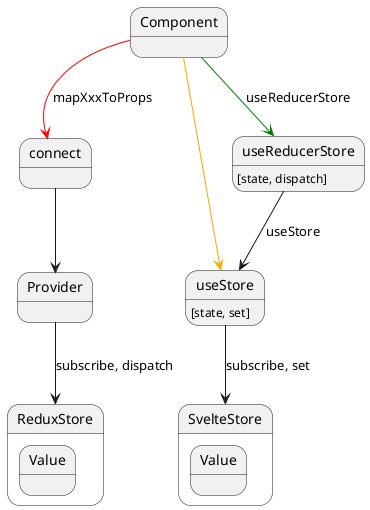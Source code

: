@startuml

state ReduxStore {
  state "Value" as ReduxValue
}
state connect
state Provider

state SvelteStore {
  state "Value" as SvelteValue
}
state useStore
useStore: [state, set]
state useReducerStore
useReducerStore: [state, dispatch]

state Component
' Redux path
Component -[#red]-> connect: mapXxxToProps
connect --> Provider
Provider --> ReduxStore: subscribe, dispatch

' Svelte path
Component -[#orange]-> useStore
Component -[#green]-> useReducerStore: useReducerStore
useReducerStore --> useStore: useStore
useStore --> SvelteStore: subscribe, set
@enduml